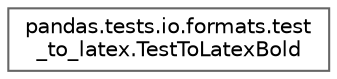 digraph "Graphical Class Hierarchy"
{
 // LATEX_PDF_SIZE
  bgcolor="transparent";
  edge [fontname=Helvetica,fontsize=10,labelfontname=Helvetica,labelfontsize=10];
  node [fontname=Helvetica,fontsize=10,shape=box,height=0.2,width=0.4];
  rankdir="LR";
  Node0 [id="Node000000",label="pandas.tests.io.formats.test\l_to_latex.TestToLatexBold",height=0.2,width=0.4,color="grey40", fillcolor="white", style="filled",URL="$de/dc5/classpandas_1_1tests_1_1io_1_1formats_1_1test__to__latex_1_1TestToLatexBold.html",tooltip=" "];
}
